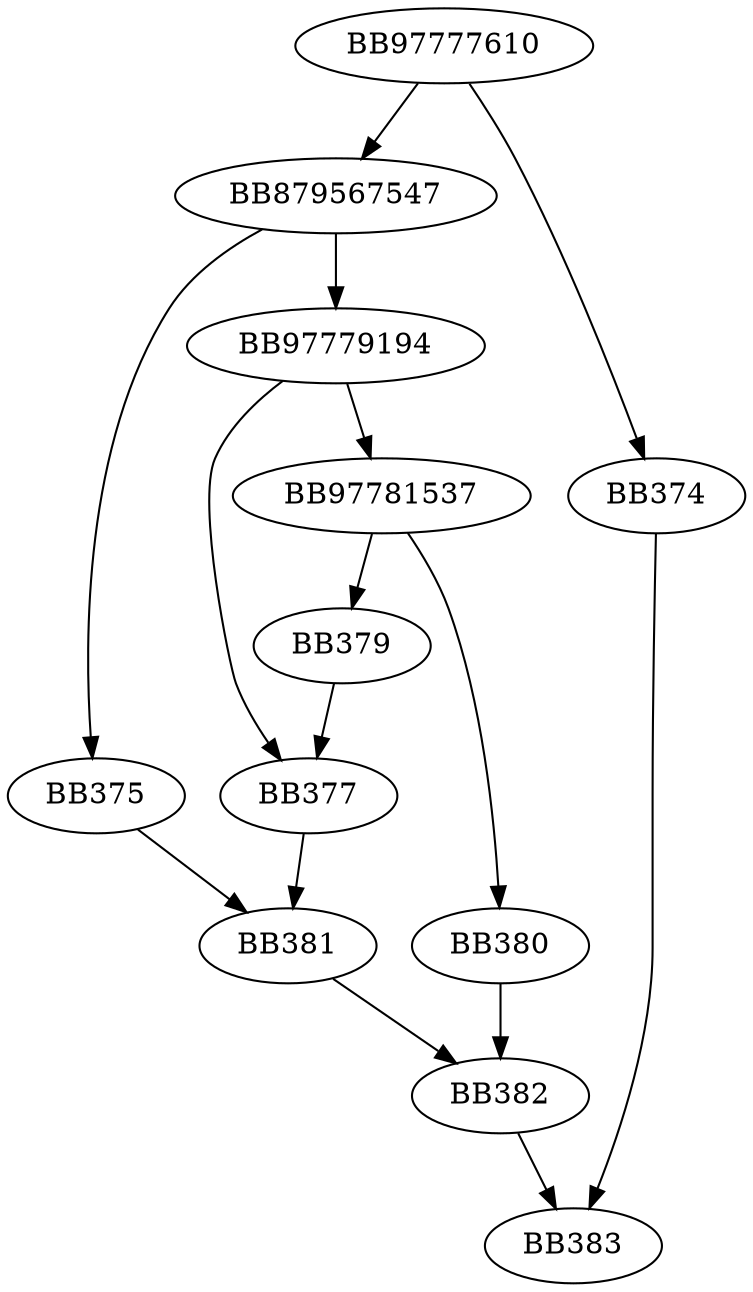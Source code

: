 digraph G{
	BB97777610->BB879567547;
	BB97777610->BB374;
	BB879567547->BB375;
	BB879567547->BB97779194;
	BB97779194->BB377;
	BB97779194->BB97781537;
	BB97781537->BB379;
	BB97781537->BB380;
	BB379->BB377;
	BB377->BB381;
	BB380->BB382;
	BB375->BB381;
	BB381->BB382;
	BB382->BB383;
	BB374->BB383;
}
